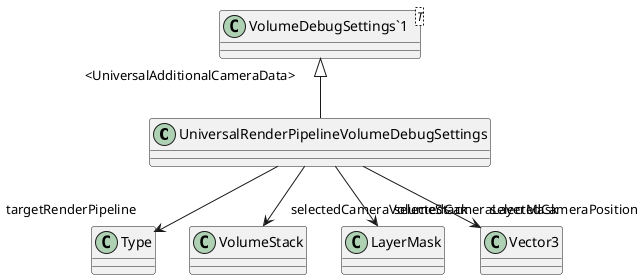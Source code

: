 @startuml
class UniversalRenderPipelineVolumeDebugSettings {
}
class "VolumeDebugSettings`1"<T> {
}
"VolumeDebugSettings`1" "<UniversalAdditionalCameraData>" <|-- UniversalRenderPipelineVolumeDebugSettings
UniversalRenderPipelineVolumeDebugSettings --> "targetRenderPipeline" Type
UniversalRenderPipelineVolumeDebugSettings --> "selectedCameraVolumeStack" VolumeStack
UniversalRenderPipelineVolumeDebugSettings --> "selectedCameraLayerMask" LayerMask
UniversalRenderPipelineVolumeDebugSettings --> "selectedCameraPosition" Vector3
@enduml

